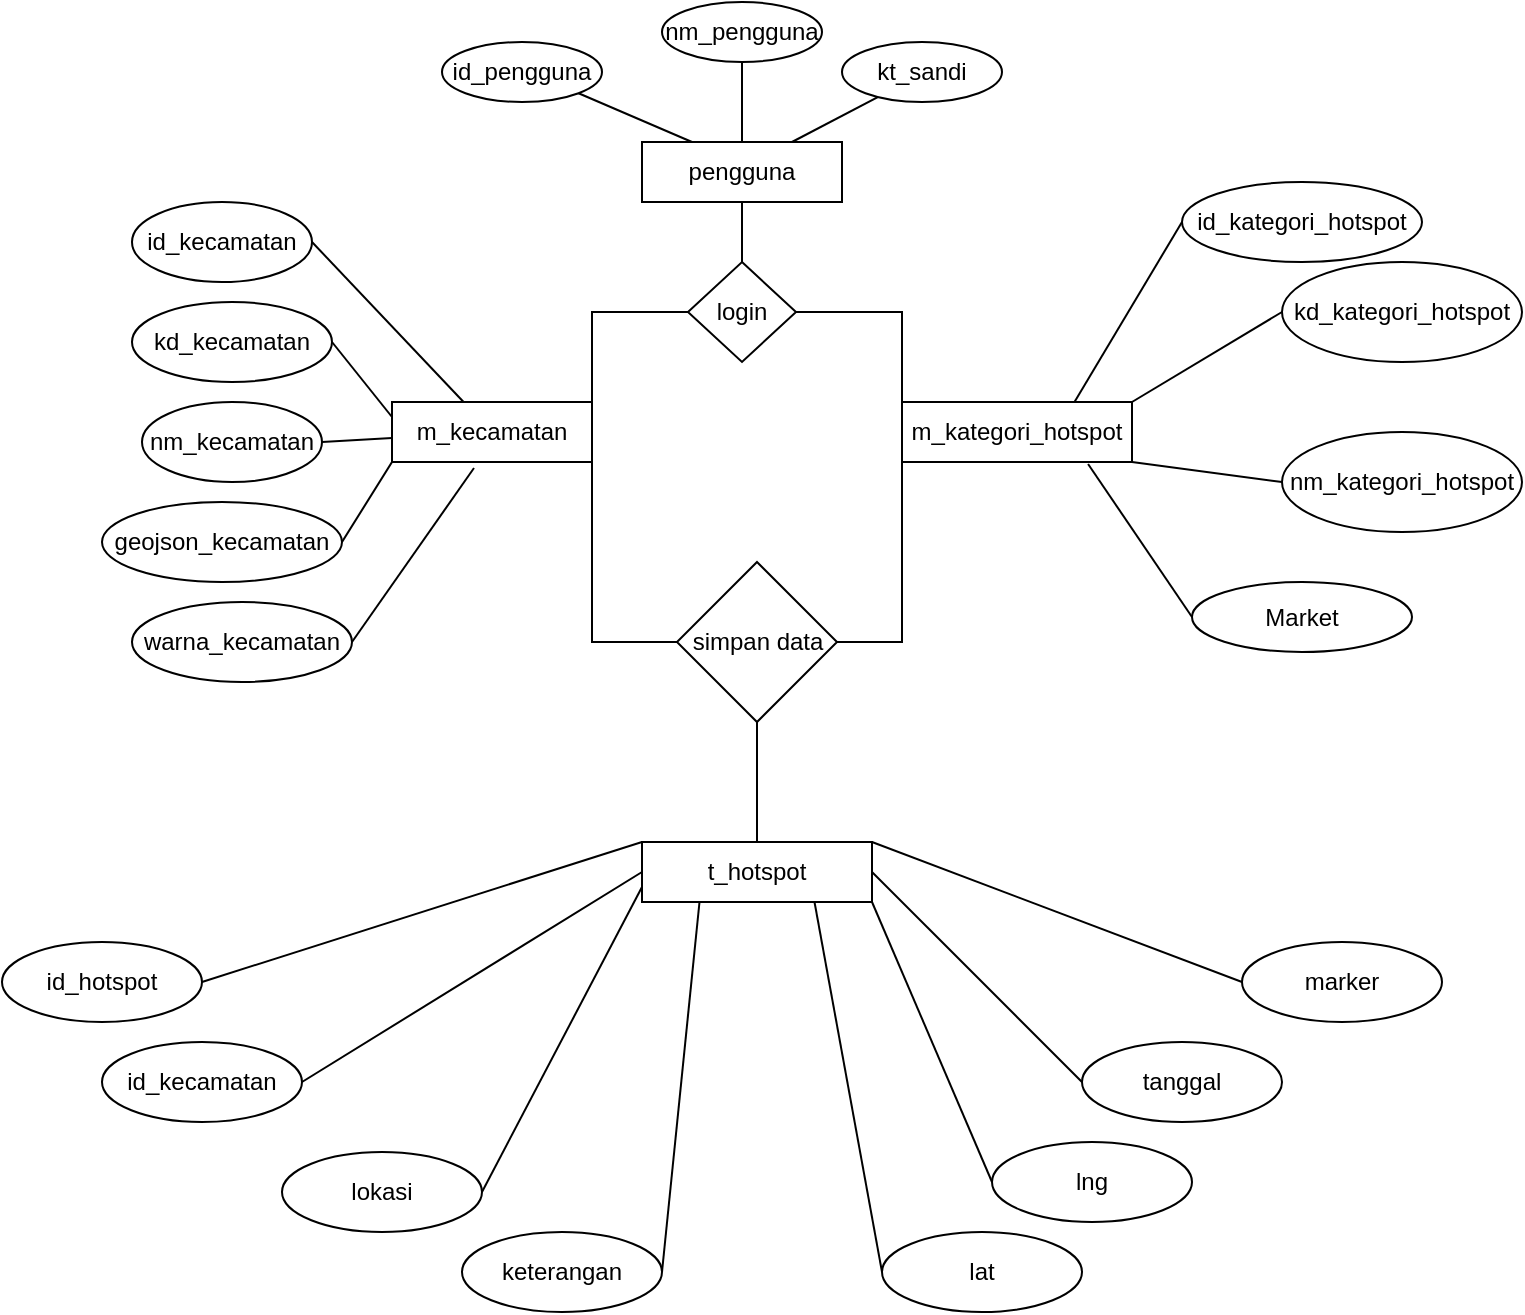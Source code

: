 <mxfile version="20.2.8" type="github"><diagram id="FhnmaERMxof0ddQNYHhR" name="Halaman-1"><mxGraphModel dx="868" dy="1666" grid="1" gridSize="10" guides="1" tooltips="1" connect="1" arrows="1" fold="1" page="1" pageScale="1" pageWidth="827" pageHeight="1169" math="0" shadow="0"><root><mxCell id="0"/><mxCell id="1" parent="0"/><mxCell id="m4msL5Y1Op4crRbXGLQl-36" style="edgeStyle=none;rounded=1;orthogonalLoop=1;jettySize=auto;html=1;exitX=0.5;exitY=1;exitDx=0;exitDy=0;entryX=0.5;entryY=0;entryDx=0;entryDy=0;endArrow=none;endFill=0;" edge="1" parent="1" source="m4msL5Y1Op4crRbXGLQl-1" target="m4msL5Y1Op4crRbXGLQl-35"><mxGeometry relative="1" as="geometry"/></mxCell><mxCell id="m4msL5Y1Op4crRbXGLQl-1" value="pengguna" style="rounded=0;whiteSpace=wrap;html=1;" vertex="1" parent="1"><mxGeometry x="340" y="60" width="100" height="30" as="geometry"/></mxCell><mxCell id="m4msL5Y1Op4crRbXGLQl-6" style="rounded=1;orthogonalLoop=1;jettySize=auto;html=1;exitX=1;exitY=1;exitDx=0;exitDy=0;entryX=0.25;entryY=0;entryDx=0;entryDy=0;endArrow=none;endFill=0;" edge="1" parent="1" source="m4msL5Y1Op4crRbXGLQl-2" target="m4msL5Y1Op4crRbXGLQl-1"><mxGeometry relative="1" as="geometry"/></mxCell><mxCell id="m4msL5Y1Op4crRbXGLQl-2" value="id_pengguna" style="ellipse;whiteSpace=wrap;html=1;" vertex="1" parent="1"><mxGeometry x="240" y="10" width="80" height="30" as="geometry"/></mxCell><mxCell id="m4msL5Y1Op4crRbXGLQl-7" style="orthogonalLoop=1;jettySize=auto;html=1;exitX=0.5;exitY=1;exitDx=0;exitDy=0;entryX=0.5;entryY=0;entryDx=0;entryDy=0;rounded=1;endArrow=none;endFill=0;" edge="1" parent="1" source="m4msL5Y1Op4crRbXGLQl-3" target="m4msL5Y1Op4crRbXGLQl-1"><mxGeometry relative="1" as="geometry"/></mxCell><mxCell id="m4msL5Y1Op4crRbXGLQl-3" value="nm_pengguna" style="ellipse;whiteSpace=wrap;html=1;" vertex="1" parent="1"><mxGeometry x="350" y="-10" width="80" height="30" as="geometry"/></mxCell><mxCell id="m4msL5Y1Op4crRbXGLQl-8" style="rounded=1;orthogonalLoop=1;jettySize=auto;html=1;exitX=0;exitY=1;exitDx=0;exitDy=0;entryX=0.75;entryY=0;entryDx=0;entryDy=0;endArrow=none;endFill=0;" edge="1" parent="1" target="m4msL5Y1Op4crRbXGLQl-1"><mxGeometry relative="1" as="geometry"><mxPoint x="461.716" y="35.607" as="sourcePoint"/></mxGeometry></mxCell><mxCell id="m4msL5Y1Op4crRbXGLQl-4" value="kt_sandi" style="ellipse;whiteSpace=wrap;html=1;" vertex="1" parent="1"><mxGeometry x="440" y="10" width="80" height="30" as="geometry"/></mxCell><mxCell id="m4msL5Y1Op4crRbXGLQl-40" style="edgeStyle=orthogonalEdgeStyle;rounded=0;orthogonalLoop=1;jettySize=auto;html=1;exitX=1;exitY=1;exitDx=0;exitDy=0;entryX=0;entryY=0.5;entryDx=0;entryDy=0;endArrow=none;endFill=0;" edge="1" parent="1" source="m4msL5Y1Op4crRbXGLQl-9" target="m4msL5Y1Op4crRbXGLQl-39"><mxGeometry relative="1" as="geometry"/></mxCell><mxCell id="m4msL5Y1Op4crRbXGLQl-9" value="m_kecamatan" style="rounded=0;whiteSpace=wrap;html=1;" vertex="1" parent="1"><mxGeometry x="215" y="190" width="100" height="30" as="geometry"/></mxCell><mxCell id="m4msL5Y1Op4crRbXGLQl-41" style="edgeStyle=orthogonalEdgeStyle;rounded=0;orthogonalLoop=1;jettySize=auto;html=1;exitX=0;exitY=1;exitDx=0;exitDy=0;entryX=1;entryY=0.5;entryDx=0;entryDy=0;endArrow=none;endFill=0;" edge="1" parent="1" source="m4msL5Y1Op4crRbXGLQl-10" target="m4msL5Y1Op4crRbXGLQl-39"><mxGeometry relative="1" as="geometry"/></mxCell><mxCell id="m4msL5Y1Op4crRbXGLQl-10" value="m_kategori_hotspot" style="rounded=0;whiteSpace=wrap;html=1;" vertex="1" parent="1"><mxGeometry x="470" y="190" width="115" height="30" as="geometry"/></mxCell><mxCell id="m4msL5Y1Op4crRbXGLQl-18" style="edgeStyle=none;rounded=1;orthogonalLoop=1;jettySize=auto;html=1;exitX=1;exitY=0.5;exitDx=0;exitDy=0;entryX=0;entryY=0.25;entryDx=0;entryDy=0;endArrow=none;endFill=0;" edge="1" parent="1" source="m4msL5Y1Op4crRbXGLQl-11" target="m4msL5Y1Op4crRbXGLQl-9"><mxGeometry relative="1" as="geometry"/></mxCell><mxCell id="m4msL5Y1Op4crRbXGLQl-11" value="kd_kecamatan" style="ellipse;whiteSpace=wrap;html=1;" vertex="1" parent="1"><mxGeometry x="85" y="140" width="100" height="40" as="geometry"/></mxCell><mxCell id="m4msL5Y1Op4crRbXGLQl-19" style="edgeStyle=none;rounded=1;orthogonalLoop=1;jettySize=auto;html=1;exitX=1;exitY=0.5;exitDx=0;exitDy=0;endArrow=none;endFill=0;" edge="1" parent="1" source="m4msL5Y1Op4crRbXGLQl-12" target="m4msL5Y1Op4crRbXGLQl-9"><mxGeometry relative="1" as="geometry"/></mxCell><mxCell id="m4msL5Y1Op4crRbXGLQl-12" value="nm_kecamatan" style="ellipse;whiteSpace=wrap;html=1;" vertex="1" parent="1"><mxGeometry x="90" y="190" width="90" height="40" as="geometry"/></mxCell><mxCell id="m4msL5Y1Op4crRbXGLQl-20" style="edgeStyle=none;rounded=1;orthogonalLoop=1;jettySize=auto;html=1;exitX=1;exitY=0.5;exitDx=0;exitDy=0;entryX=0;entryY=1;entryDx=0;entryDy=0;endArrow=none;endFill=0;" edge="1" parent="1" source="m4msL5Y1Op4crRbXGLQl-13" target="m4msL5Y1Op4crRbXGLQl-9"><mxGeometry relative="1" as="geometry"/></mxCell><mxCell id="m4msL5Y1Op4crRbXGLQl-13" value="geojson_kecamatan" style="ellipse;whiteSpace=wrap;html=1;" vertex="1" parent="1"><mxGeometry x="70" y="240" width="120" height="40" as="geometry"/></mxCell><mxCell id="m4msL5Y1Op4crRbXGLQl-21" style="edgeStyle=none;rounded=1;orthogonalLoop=1;jettySize=auto;html=1;exitX=1;exitY=0.5;exitDx=0;exitDy=0;entryX=0.41;entryY=1.1;entryDx=0;entryDy=0;entryPerimeter=0;endArrow=none;endFill=0;" edge="1" parent="1" source="m4msL5Y1Op4crRbXGLQl-14" target="m4msL5Y1Op4crRbXGLQl-9"><mxGeometry relative="1" as="geometry"/></mxCell><mxCell id="m4msL5Y1Op4crRbXGLQl-14" value="warna_kecamatan" style="ellipse;whiteSpace=wrap;html=1;" vertex="1" parent="1"><mxGeometry x="85" y="290" width="110" height="40" as="geometry"/></mxCell><mxCell id="m4msL5Y1Op4crRbXGLQl-17" style="edgeStyle=none;rounded=1;orthogonalLoop=1;jettySize=auto;html=1;exitX=1;exitY=0.5;exitDx=0;exitDy=0;endArrow=none;endFill=0;" edge="1" parent="1" source="m4msL5Y1Op4crRbXGLQl-15" target="m4msL5Y1Op4crRbXGLQl-9"><mxGeometry relative="1" as="geometry"/></mxCell><mxCell id="m4msL5Y1Op4crRbXGLQl-15" value="id_kecamatan" style="ellipse;whiteSpace=wrap;html=1;" vertex="1" parent="1"><mxGeometry x="85" y="90" width="90" height="40" as="geometry"/></mxCell><mxCell id="m4msL5Y1Op4crRbXGLQl-29" style="edgeStyle=none;rounded=1;orthogonalLoop=1;jettySize=auto;html=1;exitX=0;exitY=0.5;exitDx=0;exitDy=0;entryX=0.75;entryY=0;entryDx=0;entryDy=0;endArrow=none;endFill=0;" edge="1" parent="1" source="m4msL5Y1Op4crRbXGLQl-25" target="m4msL5Y1Op4crRbXGLQl-10"><mxGeometry relative="1" as="geometry"/></mxCell><mxCell id="m4msL5Y1Op4crRbXGLQl-25" value="id_kategori_hotspot" style="ellipse;whiteSpace=wrap;html=1;" vertex="1" parent="1"><mxGeometry x="610" y="80" width="120" height="40" as="geometry"/></mxCell><mxCell id="m4msL5Y1Op4crRbXGLQl-30" style="edgeStyle=none;rounded=1;orthogonalLoop=1;jettySize=auto;html=1;exitX=0;exitY=0.5;exitDx=0;exitDy=0;entryX=1;entryY=0;entryDx=0;entryDy=0;endArrow=none;endFill=0;" edge="1" parent="1" source="m4msL5Y1Op4crRbXGLQl-26" target="m4msL5Y1Op4crRbXGLQl-10"><mxGeometry relative="1" as="geometry"/></mxCell><mxCell id="m4msL5Y1Op4crRbXGLQl-26" value="kd_kategori_hotspot" style="ellipse;whiteSpace=wrap;html=1;" vertex="1" parent="1"><mxGeometry x="660" y="120" width="120" height="50" as="geometry"/></mxCell><mxCell id="m4msL5Y1Op4crRbXGLQl-31" style="edgeStyle=none;rounded=1;orthogonalLoop=1;jettySize=auto;html=1;exitX=0;exitY=0.5;exitDx=0;exitDy=0;entryX=1;entryY=1;entryDx=0;entryDy=0;endArrow=none;endFill=0;" edge="1" parent="1" source="m4msL5Y1Op4crRbXGLQl-27" target="m4msL5Y1Op4crRbXGLQl-10"><mxGeometry relative="1" as="geometry"/></mxCell><mxCell id="m4msL5Y1Op4crRbXGLQl-27" value="nm_kategori_hotspot" style="ellipse;whiteSpace=wrap;html=1;" vertex="1" parent="1"><mxGeometry x="660" y="205" width="120" height="50" as="geometry"/></mxCell><mxCell id="m4msL5Y1Op4crRbXGLQl-32" style="edgeStyle=none;rounded=1;orthogonalLoop=1;jettySize=auto;html=1;exitX=0;exitY=0.5;exitDx=0;exitDy=0;entryX=0.809;entryY=1.033;entryDx=0;entryDy=0;entryPerimeter=0;endArrow=none;endFill=0;" edge="1" parent="1" source="m4msL5Y1Op4crRbXGLQl-28" target="m4msL5Y1Op4crRbXGLQl-10"><mxGeometry relative="1" as="geometry"/></mxCell><mxCell id="m4msL5Y1Op4crRbXGLQl-28" value="Market" style="ellipse;whiteSpace=wrap;html=1;" vertex="1" parent="1"><mxGeometry x="615" y="280" width="110" height="35" as="geometry"/></mxCell><mxCell id="m4msL5Y1Op4crRbXGLQl-33" value="t_hotspot" style="rounded=0;whiteSpace=wrap;html=1;" vertex="1" parent="1"><mxGeometry x="340" y="410" width="115" height="30" as="geometry"/></mxCell><mxCell id="m4msL5Y1Op4crRbXGLQl-37" style="edgeStyle=orthogonalEdgeStyle;rounded=0;orthogonalLoop=1;jettySize=auto;html=1;exitX=0;exitY=0.5;exitDx=0;exitDy=0;entryX=1;entryY=0;entryDx=0;entryDy=0;endArrow=none;endFill=0;" edge="1" parent="1" source="m4msL5Y1Op4crRbXGLQl-35" target="m4msL5Y1Op4crRbXGLQl-9"><mxGeometry relative="1" as="geometry"/></mxCell><mxCell id="m4msL5Y1Op4crRbXGLQl-38" style="edgeStyle=orthogonalEdgeStyle;rounded=0;orthogonalLoop=1;jettySize=auto;html=1;exitX=1;exitY=0.5;exitDx=0;exitDy=0;entryX=0;entryY=0.25;entryDx=0;entryDy=0;endArrow=none;endFill=0;" edge="1" parent="1" source="m4msL5Y1Op4crRbXGLQl-35" target="m4msL5Y1Op4crRbXGLQl-10"><mxGeometry relative="1" as="geometry"><Array as="points"><mxPoint x="470" y="145"/></Array></mxGeometry></mxCell><mxCell id="m4msL5Y1Op4crRbXGLQl-35" value="login" style="rhombus;whiteSpace=wrap;html=1;" vertex="1" parent="1"><mxGeometry x="363" y="120" width="54" height="50" as="geometry"/></mxCell><mxCell id="m4msL5Y1Op4crRbXGLQl-43" style="edgeStyle=orthogonalEdgeStyle;rounded=0;orthogonalLoop=1;jettySize=auto;html=1;exitX=0.5;exitY=1;exitDx=0;exitDy=0;entryX=0.5;entryY=0;entryDx=0;entryDy=0;endArrow=none;endFill=0;" edge="1" parent="1" source="m4msL5Y1Op4crRbXGLQl-39" target="m4msL5Y1Op4crRbXGLQl-33"><mxGeometry relative="1" as="geometry"/></mxCell><mxCell id="m4msL5Y1Op4crRbXGLQl-39" value="simpan data" style="rhombus;whiteSpace=wrap;html=1;" vertex="1" parent="1"><mxGeometry x="357.5" y="270" width="80" height="80" as="geometry"/></mxCell><mxCell id="m4msL5Y1Op4crRbXGLQl-55" style="edgeStyle=none;rounded=0;orthogonalLoop=1;jettySize=auto;html=1;exitX=0;exitY=0.5;exitDx=0;exitDy=0;entryX=1;entryY=0;entryDx=0;entryDy=0;endArrow=none;endFill=0;" edge="1" parent="1" source="m4msL5Y1Op4crRbXGLQl-44" target="m4msL5Y1Op4crRbXGLQl-33"><mxGeometry relative="1" as="geometry"/></mxCell><mxCell id="m4msL5Y1Op4crRbXGLQl-44" value="marker" style="ellipse;whiteSpace=wrap;html=1;" vertex="1" parent="1"><mxGeometry x="640" y="460" width="100" height="40" as="geometry"/></mxCell><mxCell id="m4msL5Y1Op4crRbXGLQl-52" style="rounded=0;orthogonalLoop=1;jettySize=auto;html=1;exitX=1;exitY=0.5;exitDx=0;exitDy=0;entryX=0;entryY=0;entryDx=0;entryDy=0;endArrow=none;endFill=0;" edge="1" parent="1" source="m4msL5Y1Op4crRbXGLQl-45" target="m4msL5Y1Op4crRbXGLQl-33"><mxGeometry relative="1" as="geometry"/></mxCell><mxCell id="m4msL5Y1Op4crRbXGLQl-45" value="id_hotspot" style="ellipse;whiteSpace=wrap;html=1;" vertex="1" parent="1"><mxGeometry x="20" y="460" width="100" height="40" as="geometry"/></mxCell><mxCell id="m4msL5Y1Op4crRbXGLQl-53" style="edgeStyle=none;rounded=0;orthogonalLoop=1;jettySize=auto;html=1;exitX=1;exitY=0.5;exitDx=0;exitDy=0;entryX=0;entryY=0.5;entryDx=0;entryDy=0;endArrow=none;endFill=0;" edge="1" parent="1" source="m4msL5Y1Op4crRbXGLQl-46" target="m4msL5Y1Op4crRbXGLQl-33"><mxGeometry relative="1" as="geometry"/></mxCell><mxCell id="m4msL5Y1Op4crRbXGLQl-46" value="id_kecamatan" style="ellipse;whiteSpace=wrap;html=1;" vertex="1" parent="1"><mxGeometry x="70" y="510" width="100" height="40" as="geometry"/></mxCell><mxCell id="m4msL5Y1Op4crRbXGLQl-54" style="edgeStyle=none;rounded=0;orthogonalLoop=1;jettySize=auto;html=1;exitX=1;exitY=0.5;exitDx=0;exitDy=0;entryX=0;entryY=0.75;entryDx=0;entryDy=0;endArrow=none;endFill=0;" edge="1" parent="1" source="m4msL5Y1Op4crRbXGLQl-47" target="m4msL5Y1Op4crRbXGLQl-33"><mxGeometry relative="1" as="geometry"/></mxCell><mxCell id="m4msL5Y1Op4crRbXGLQl-47" value="lokasi" style="ellipse;whiteSpace=wrap;html=1;" vertex="1" parent="1"><mxGeometry x="160" y="565" width="100" height="40" as="geometry"/></mxCell><mxCell id="m4msL5Y1Op4crRbXGLQl-58" style="edgeStyle=none;rounded=0;orthogonalLoop=1;jettySize=auto;html=1;exitX=1;exitY=0.5;exitDx=0;exitDy=0;entryX=0.25;entryY=1;entryDx=0;entryDy=0;endArrow=none;endFill=0;" edge="1" parent="1" source="m4msL5Y1Op4crRbXGLQl-48" target="m4msL5Y1Op4crRbXGLQl-33"><mxGeometry relative="1" as="geometry"/></mxCell><mxCell id="m4msL5Y1Op4crRbXGLQl-48" value="keterangan" style="ellipse;whiteSpace=wrap;html=1;" vertex="1" parent="1"><mxGeometry x="250" y="605" width="100" height="40" as="geometry"/></mxCell><mxCell id="m4msL5Y1Op4crRbXGLQl-59" style="edgeStyle=none;rounded=0;orthogonalLoop=1;jettySize=auto;html=1;exitX=0;exitY=0.5;exitDx=0;exitDy=0;entryX=0.75;entryY=1;entryDx=0;entryDy=0;endArrow=none;endFill=0;" edge="1" parent="1" source="m4msL5Y1Op4crRbXGLQl-49" target="m4msL5Y1Op4crRbXGLQl-33"><mxGeometry relative="1" as="geometry"/></mxCell><mxCell id="m4msL5Y1Op4crRbXGLQl-49" value="lat" style="ellipse;whiteSpace=wrap;html=1;" vertex="1" parent="1"><mxGeometry x="460" y="605" width="100" height="40" as="geometry"/></mxCell><mxCell id="m4msL5Y1Op4crRbXGLQl-57" style="edgeStyle=none;rounded=0;orthogonalLoop=1;jettySize=auto;html=1;exitX=0;exitY=0.5;exitDx=0;exitDy=0;entryX=1;entryY=1;entryDx=0;entryDy=0;endArrow=none;endFill=0;" edge="1" parent="1" source="m4msL5Y1Op4crRbXGLQl-50" target="m4msL5Y1Op4crRbXGLQl-33"><mxGeometry relative="1" as="geometry"/></mxCell><mxCell id="m4msL5Y1Op4crRbXGLQl-50" value="lng" style="ellipse;whiteSpace=wrap;html=1;" vertex="1" parent="1"><mxGeometry x="515" y="560" width="100" height="40" as="geometry"/></mxCell><mxCell id="m4msL5Y1Op4crRbXGLQl-56" style="edgeStyle=none;rounded=0;orthogonalLoop=1;jettySize=auto;html=1;exitX=0;exitY=0.5;exitDx=0;exitDy=0;entryX=1;entryY=0.5;entryDx=0;entryDy=0;endArrow=none;endFill=0;" edge="1" parent="1" source="m4msL5Y1Op4crRbXGLQl-51" target="m4msL5Y1Op4crRbXGLQl-33"><mxGeometry relative="1" as="geometry"/></mxCell><mxCell id="m4msL5Y1Op4crRbXGLQl-51" value="tanggal" style="ellipse;whiteSpace=wrap;html=1;" vertex="1" parent="1"><mxGeometry x="560" y="510" width="100" height="40" as="geometry"/></mxCell></root></mxGraphModel></diagram></mxfile>